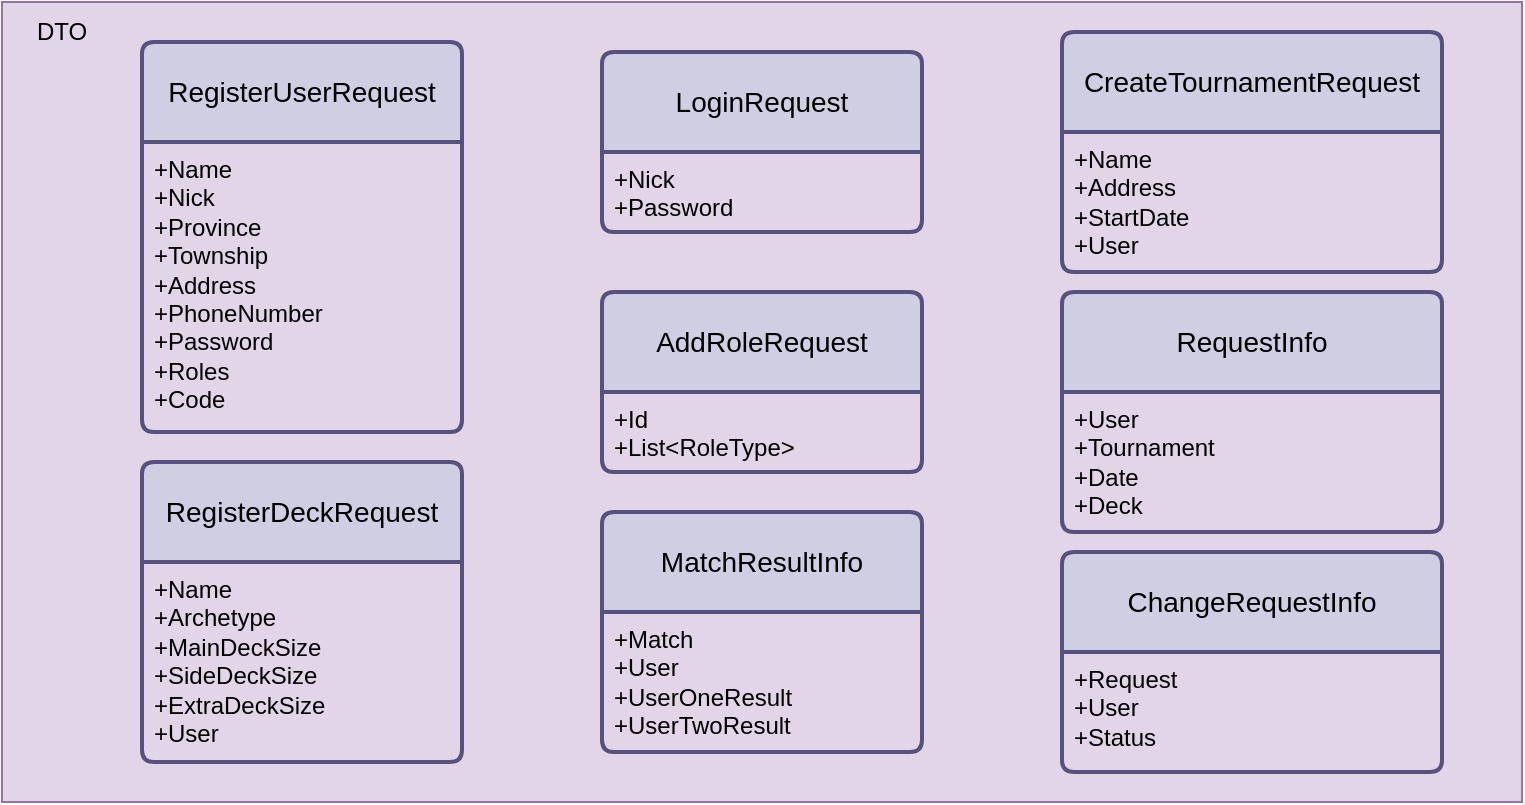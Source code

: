 <mxfile version="22.0.3" type="device">
  <diagram name="Page-1" id="NCyiCQJ6UaHsbNuL92EZ">
    <mxGraphModel dx="880" dy="-647" grid="1" gridSize="10" guides="1" tooltips="1" connect="1" arrows="1" fold="1" page="1" pageScale="1" pageWidth="827" pageHeight="1169" math="0" shadow="0">
      <root>
        <mxCell id="0" />
        <mxCell id="1" parent="0" />
        <mxCell id="E4XX-eTBdugUKdkHdWyO-1" value="" style="rounded=0;whiteSpace=wrap;html=1;fillColor=#e1d5e7;strokeColor=#9673a6;" parent="1" vertex="1">
          <mxGeometry x="40" y="1200" width="760" height="400" as="geometry" />
        </mxCell>
        <mxCell id="E4XX-eTBdugUKdkHdWyO-2" value="DTO" style="text;html=1;strokeColor=none;fillColor=none;align=center;verticalAlign=middle;whiteSpace=wrap;rounded=0;" parent="1" vertex="1">
          <mxGeometry x="40" y="1200" width="60" height="30" as="geometry" />
        </mxCell>
        <mxCell id="E4XX-eTBdugUKdkHdWyO-3" value="RegisterUserRequest" style="swimlane;childLayout=stackLayout;horizontal=1;startSize=50;horizontalStack=0;rounded=1;fontSize=14;fontStyle=0;strokeWidth=2;resizeParent=0;resizeLast=1;shadow=0;dashed=0;align=center;arcSize=4;whiteSpace=wrap;html=1;fillColor=#d0cee2;strokeColor=#56517e;" parent="1" vertex="1">
          <mxGeometry x="110" y="1220" width="160" height="195" as="geometry" />
        </mxCell>
        <mxCell id="E4XX-eTBdugUKdkHdWyO-4" value="+Name&lt;br&gt;+Nick&lt;br&gt;+Province&lt;br&gt;+Township&lt;br&gt;+Address&lt;br&gt;+PhoneNumber&lt;br&gt;+Password&lt;br&gt;+Roles&lt;br&gt;+Code" style="align=left;strokeColor=none;fillColor=none;spacingLeft=4;fontSize=12;verticalAlign=top;resizable=0;rotatable=0;part=1;html=1;" parent="E4XX-eTBdugUKdkHdWyO-3" vertex="1">
          <mxGeometry y="50" width="160" height="145" as="geometry" />
        </mxCell>
        <mxCell id="E4XX-eTBdugUKdkHdWyO-5" value="LoginRequest" style="swimlane;childLayout=stackLayout;horizontal=1;startSize=50;horizontalStack=0;rounded=1;fontSize=14;fontStyle=0;strokeWidth=2;resizeParent=0;resizeLast=1;shadow=0;dashed=0;align=center;arcSize=4;whiteSpace=wrap;html=1;fillColor=#d0cee2;strokeColor=#56517e;" parent="1" vertex="1">
          <mxGeometry x="340" y="1225" width="160" height="90" as="geometry" />
        </mxCell>
        <mxCell id="E4XX-eTBdugUKdkHdWyO-6" value="+Nick&lt;br&gt;+Password" style="align=left;strokeColor=none;fillColor=none;spacingLeft=4;fontSize=12;verticalAlign=top;resizable=0;rotatable=0;part=1;html=1;" parent="E4XX-eTBdugUKdkHdWyO-5" vertex="1">
          <mxGeometry y="50" width="160" height="40" as="geometry" />
        </mxCell>
        <mxCell id="E4XX-eTBdugUKdkHdWyO-7" value="AddRoleRequest" style="swimlane;childLayout=stackLayout;horizontal=1;startSize=50;horizontalStack=0;rounded=1;fontSize=14;fontStyle=0;strokeWidth=2;resizeParent=0;resizeLast=1;shadow=0;dashed=0;align=center;arcSize=4;whiteSpace=wrap;html=1;fillColor=#d0cee2;strokeColor=#56517e;" parent="1" vertex="1">
          <mxGeometry x="340" y="1345" width="160" height="90" as="geometry" />
        </mxCell>
        <mxCell id="E4XX-eTBdugUKdkHdWyO-8" value="+Id&lt;br&gt;+List&amp;lt;RoleType&amp;gt;" style="align=left;strokeColor=none;fillColor=none;spacingLeft=4;fontSize=12;verticalAlign=top;resizable=0;rotatable=0;part=1;html=1;" parent="E4XX-eTBdugUKdkHdWyO-7" vertex="1">
          <mxGeometry y="50" width="160" height="40" as="geometry" />
        </mxCell>
        <mxCell id="E4XX-eTBdugUKdkHdWyO-17" value="RegisterDeckRequest" style="swimlane;childLayout=stackLayout;horizontal=1;startSize=50;horizontalStack=0;rounded=1;fontSize=14;fontStyle=0;strokeWidth=2;resizeParent=0;resizeLast=1;shadow=0;dashed=0;align=center;arcSize=4;whiteSpace=wrap;html=1;fillColor=#d0cee2;strokeColor=#56517e;" parent="1" vertex="1">
          <mxGeometry x="110" y="1430" width="160" height="150" as="geometry" />
        </mxCell>
        <mxCell id="E4XX-eTBdugUKdkHdWyO-18" value="+Name&lt;br&gt;+Archetype&lt;br&gt;+MainDeckSize&lt;br&gt;+SideDeckSize&lt;br&gt;+ExtraDeckSize&lt;br&gt;+User" style="align=left;strokeColor=none;fillColor=none;spacingLeft=4;fontSize=12;verticalAlign=top;resizable=0;rotatable=0;part=1;html=1;" parent="E4XX-eTBdugUKdkHdWyO-17" vertex="1">
          <mxGeometry y="50" width="160" height="100" as="geometry" />
        </mxCell>
        <mxCell id="aDrLvqmBJxFPmkoHVzF--3" value="CreateTournamentRequest" style="swimlane;childLayout=stackLayout;horizontal=1;startSize=50;horizontalStack=0;rounded=1;fontSize=14;fontStyle=0;strokeWidth=2;resizeParent=0;resizeLast=1;shadow=0;dashed=0;align=center;arcSize=4;whiteSpace=wrap;html=1;fillColor=#d0cee2;strokeColor=#56517e;" vertex="1" parent="1">
          <mxGeometry x="570" y="1215" width="190" height="120" as="geometry" />
        </mxCell>
        <mxCell id="aDrLvqmBJxFPmkoHVzF--4" value="+Name&lt;br&gt;+Address&lt;br&gt;+StartDate&lt;br&gt;+User" style="align=left;strokeColor=none;fillColor=none;spacingLeft=4;fontSize=12;verticalAlign=top;resizable=0;rotatable=0;part=1;html=1;" vertex="1" parent="aDrLvqmBJxFPmkoHVzF--3">
          <mxGeometry y="50" width="190" height="70" as="geometry" />
        </mxCell>
        <mxCell id="aDrLvqmBJxFPmkoHVzF--5" value="MatchResultInfo" style="swimlane;childLayout=stackLayout;horizontal=1;startSize=50;horizontalStack=0;rounded=1;fontSize=14;fontStyle=0;strokeWidth=2;resizeParent=0;resizeLast=1;shadow=0;dashed=0;align=center;arcSize=4;whiteSpace=wrap;html=1;fillColor=#d0cee2;strokeColor=#56517e;" vertex="1" parent="1">
          <mxGeometry x="340" y="1455" width="160" height="120" as="geometry" />
        </mxCell>
        <mxCell id="aDrLvqmBJxFPmkoHVzF--6" value="+Match&lt;br&gt;+User&lt;br&gt;+UserOneResult&lt;br&gt;+UserTwoResult" style="align=left;strokeColor=none;fillColor=none;spacingLeft=4;fontSize=12;verticalAlign=top;resizable=0;rotatable=0;part=1;html=1;" vertex="1" parent="aDrLvqmBJxFPmkoHVzF--5">
          <mxGeometry y="50" width="160" height="70" as="geometry" />
        </mxCell>
        <mxCell id="aDrLvqmBJxFPmkoHVzF--7" value="RequestInfo" style="swimlane;childLayout=stackLayout;horizontal=1;startSize=50;horizontalStack=0;rounded=1;fontSize=14;fontStyle=0;strokeWidth=2;resizeParent=0;resizeLast=1;shadow=0;dashed=0;align=center;arcSize=4;whiteSpace=wrap;html=1;fillColor=#d0cee2;strokeColor=#56517e;" vertex="1" parent="1">
          <mxGeometry x="570" y="1345" width="190" height="120" as="geometry" />
        </mxCell>
        <mxCell id="aDrLvqmBJxFPmkoHVzF--8" value="+User&lt;br&gt;+Tournament&lt;br&gt;+Date&lt;br&gt;+Deck" style="align=left;strokeColor=none;fillColor=none;spacingLeft=4;fontSize=12;verticalAlign=top;resizable=0;rotatable=0;part=1;html=1;" vertex="1" parent="aDrLvqmBJxFPmkoHVzF--7">
          <mxGeometry y="50" width="190" height="70" as="geometry" />
        </mxCell>
        <mxCell id="aDrLvqmBJxFPmkoHVzF--9" value="ChangeRequestInfo" style="swimlane;childLayout=stackLayout;horizontal=1;startSize=50;horizontalStack=0;rounded=1;fontSize=14;fontStyle=0;strokeWidth=2;resizeParent=0;resizeLast=1;shadow=0;dashed=0;align=center;arcSize=4;whiteSpace=wrap;html=1;fillColor=#d0cee2;strokeColor=#56517e;" vertex="1" parent="1">
          <mxGeometry x="570" y="1475" width="190" height="110" as="geometry" />
        </mxCell>
        <mxCell id="aDrLvqmBJxFPmkoHVzF--10" value="+Request&lt;br&gt;+User&lt;br&gt;+Status" style="align=left;strokeColor=none;fillColor=none;spacingLeft=4;fontSize=12;verticalAlign=top;resizable=0;rotatable=0;part=1;html=1;" vertex="1" parent="aDrLvqmBJxFPmkoHVzF--9">
          <mxGeometry y="50" width="190" height="60" as="geometry" />
        </mxCell>
      </root>
    </mxGraphModel>
  </diagram>
</mxfile>
